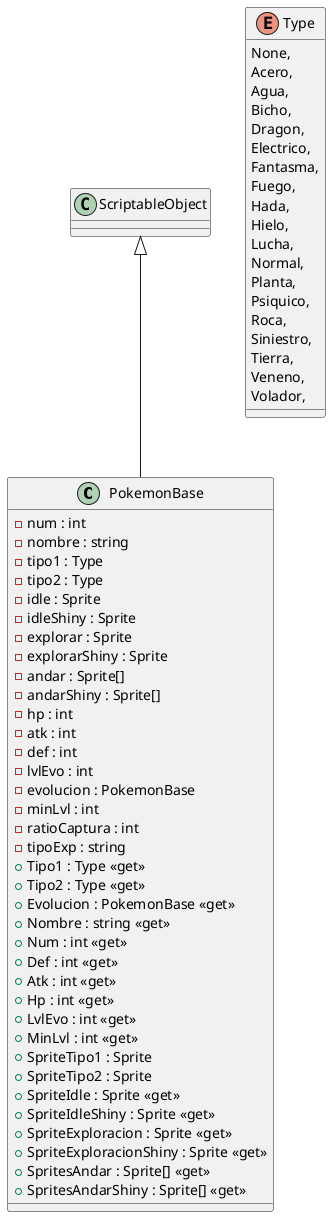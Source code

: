 @startuml
class PokemonBase {
    - num : int
    - nombre : string
    - tipo1 : Type
    - tipo2 : Type
    - idle : Sprite
    - idleShiny : Sprite
    - explorar : Sprite
    - explorarShiny : Sprite
    - andar : Sprite[]
    - andarShiny : Sprite[]
    - hp : int
    - atk : int
    - def : int
    - lvlEvo : int
    - evolucion : PokemonBase
    - minLvl : int
    - ratioCaptura : int
    - tipoExp : string
    + Tipo1 : Type <<get>>
    + Tipo2 : Type <<get>>
    + Evolucion : PokemonBase <<get>>
    + Nombre : string <<get>>
    + Num : int <<get>>
    + Def : int <<get>>
    + Atk : int <<get>>
    + Hp : int <<get>>
    + LvlEvo : int <<get>>
    + MinLvl : int <<get>>
    + SpriteTipo1 : Sprite
    + SpriteTipo2 : Sprite
    + SpriteIdle : Sprite <<get>>
    + SpriteIdleShiny : Sprite <<get>>
    + SpriteExploracion : Sprite <<get>>
    + SpriteExploracionShiny : Sprite <<get>>
    + SpritesAndar : Sprite[] <<get>>
    + SpritesAndarShiny : Sprite[] <<get>>
}
enum Type {
    None,
    Acero,
    Agua,
    Bicho,
    Dragon,
    Electrico,
    Fantasma,
    Fuego,
    Hada,
    Hielo,
    Lucha,
    Normal,
    Planta,
    Psiquico,
    Roca,
    Siniestro,
    Tierra,
    Veneno,
    Volador,
}
ScriptableObject <|-- PokemonBase
@enduml
